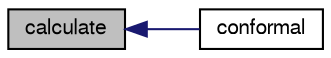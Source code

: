 digraph "calculate"
{
  bgcolor="transparent";
  edge [fontname="FreeSans",fontsize="10",labelfontname="FreeSans",labelfontsize="10"];
  node [fontname="FreeSans",fontsize="10",shape=record];
  rankdir="LR";
  Node14 [label="calculate",height=0.2,width=0.4,color="black", fillcolor="grey75", style="filled", fontcolor="black"];
  Node14 -> Node15 [dir="back",color="midnightblue",fontsize="10",style="solid",fontname="FreeSans"];
  Node15 [label="conformal",height=0.2,width=0.4,color="black",URL="$a24886.html#afe416df447993060296e30a9954ed9a2",tooltip="Flag to indicate that interpolation patches are conformal. "];
}
